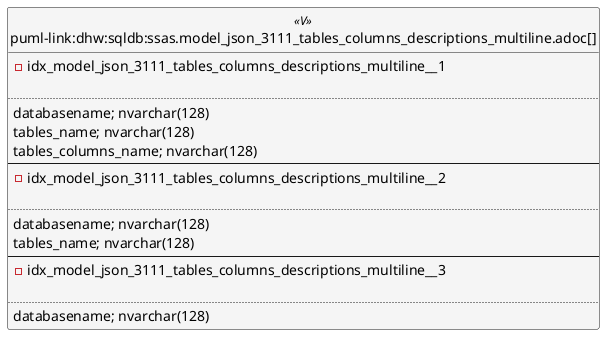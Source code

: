 @startuml
left to right direction
'top to bottom direction
hide circle
'avoide "." issues:
set namespaceSeparator none


skinparam class {
  BackgroundColor White
  BackgroundColor<<FN>> Yellow
  BackgroundColor<<FS>> Yellow
  BackgroundColor<<FT>> LightGray
  BackgroundColor<<IF>> Yellow
  BackgroundColor<<IS>> Yellow
  BackgroundColor<<P>> Aqua
  BackgroundColor<<PC>> Aqua
  BackgroundColor<<SN>> Yellow
  BackgroundColor<<SO>> SlateBlue
  BackgroundColor<<TF>> LightGray
  BackgroundColor<<TR>> Tomato
  BackgroundColor<<U>> White
  BackgroundColor<<V>> WhiteSmoke
  BackgroundColor<<X>> Aqua
  BackgroundColor<<external>> AliceBlue
}


entity "puml-link:dhw:sqldb:ssas.model_json_3111_tables_columns_descriptions_multiline.adoc[]" as ssas.model_json_3111_tables_columns_descriptions_multiline << V >> {
- idx_model_json_3111_tables_columns_descriptions_multiline__1

..
databasename; nvarchar(128)
tables_name; nvarchar(128)
tables_columns_name; nvarchar(128)
--
- idx_model_json_3111_tables_columns_descriptions_multiline__2

..
databasename; nvarchar(128)
tables_name; nvarchar(128)
--
- idx_model_json_3111_tables_columns_descriptions_multiline__3

..
databasename; nvarchar(128)
}


@enduml

